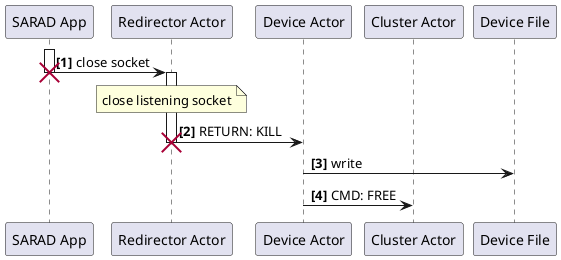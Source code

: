 @startuml
autonumber "<b>[0]"
participant "SARAD App" as app
participant "Redirector Actor" as redirector
participant "Device Actor" as device_actor
participant "Cluster Actor" as cluster
participant "Device File" as file

activate app
app -> redirector: close socket
destroy app
activate redirector
note over redirector: close listening socket
redirector -> device_actor: RETURN: KILL
destroy redirector
device_actor -> file: write
device_actor -> cluster: CMD: FREE
deactivate device_actor
@enduml
